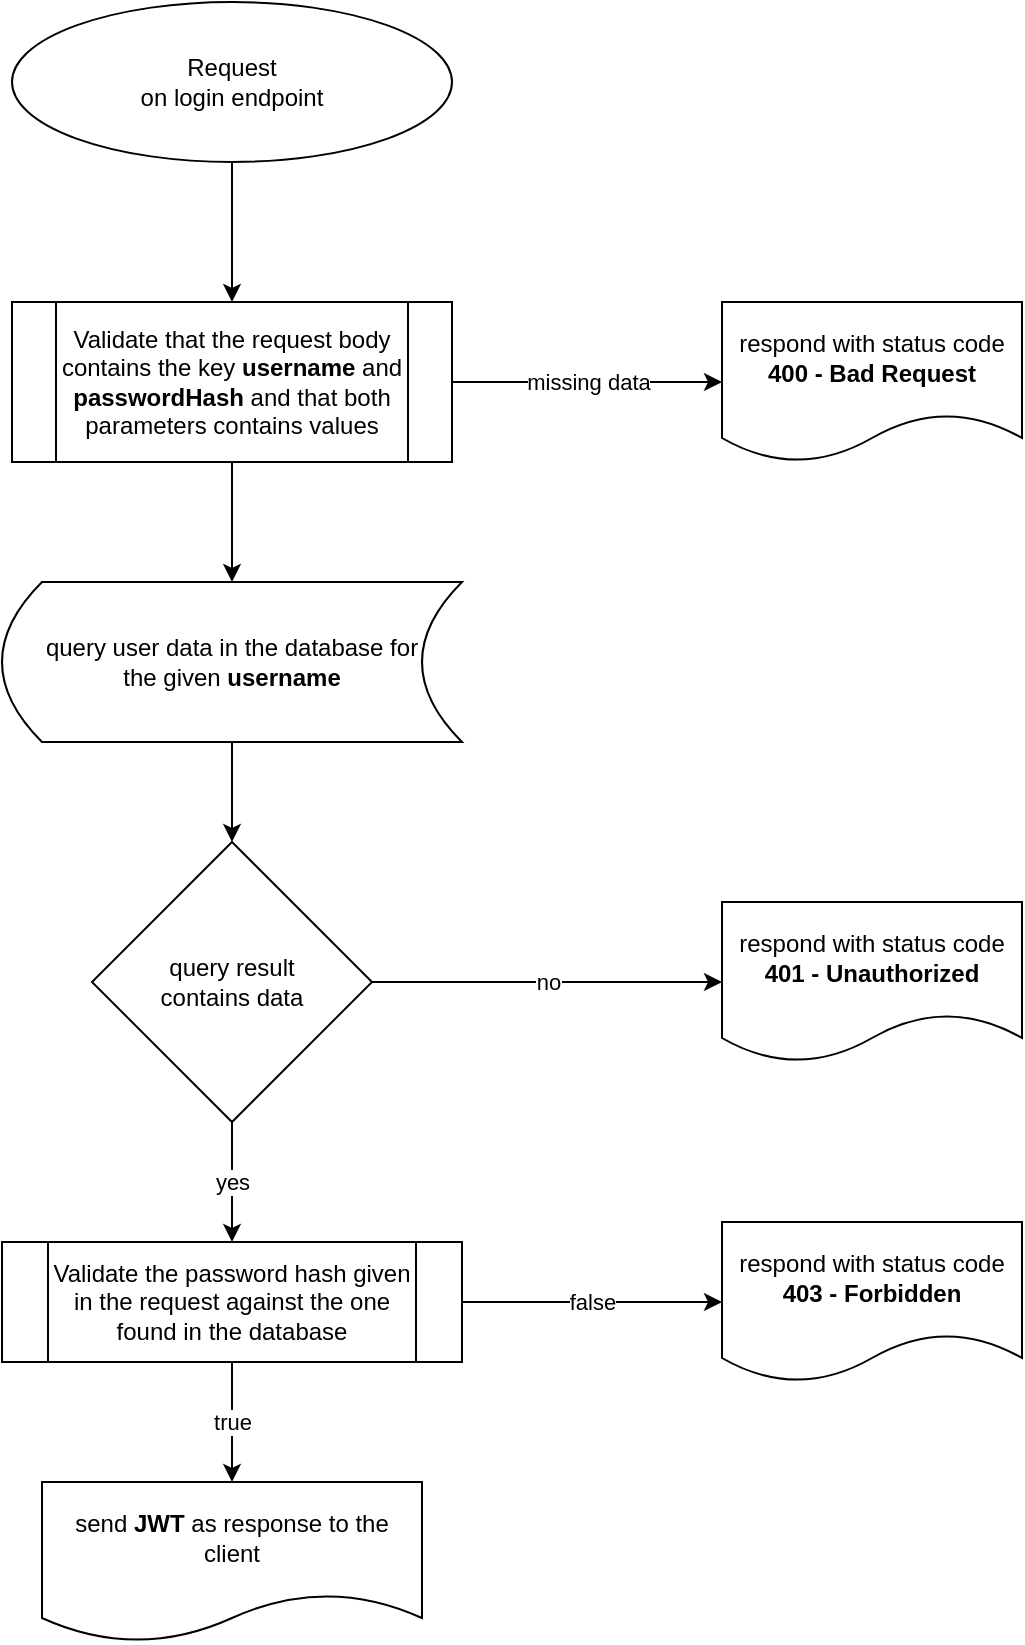 <mxfile version="16.5.1" type="device"><diagram id="Cq-LB_xg-n8B_aOqNdVE" name="Seite-1"><mxGraphModel dx="2946" dy="1163" grid="1" gridSize="10" guides="1" tooltips="1" connect="1" arrows="1" fold="1" page="1" pageScale="1" pageWidth="1169" pageHeight="827" math="0" shadow="0"><root><mxCell id="0"/><mxCell id="1" parent="0"/><mxCell id="fEy6wcvdqrFfbjJaHQqd-5" value="" style="edgeStyle=orthogonalEdgeStyle;rounded=0;orthogonalLoop=1;jettySize=auto;html=1;" edge="1" parent="1" source="fEy6wcvdqrFfbjJaHQqd-2" target="fEy6wcvdqrFfbjJaHQqd-4"><mxGeometry relative="1" as="geometry"/></mxCell><mxCell id="fEy6wcvdqrFfbjJaHQqd-2" value="Request&lt;br&gt;on login endpoint" style="ellipse;whiteSpace=wrap;html=1;" vertex="1" parent="1"><mxGeometry x="475" y="30" width="220" height="80" as="geometry"/></mxCell><mxCell id="fEy6wcvdqrFfbjJaHQqd-10" value="" style="edgeStyle=orthogonalEdgeStyle;rounded=0;orthogonalLoop=1;jettySize=auto;html=1;" edge="1" parent="1" source="fEy6wcvdqrFfbjJaHQqd-4" target="fEy6wcvdqrFfbjJaHQqd-9"><mxGeometry relative="1" as="geometry"/></mxCell><mxCell id="fEy6wcvdqrFfbjJaHQqd-4" value="Validate that the request body&lt;br&gt;contains the key &lt;b&gt;username&lt;/b&gt; and &lt;b&gt;passwordHash&lt;/b&gt; and that both parameters contains values" style="shape=process;whiteSpace=wrap;html=1;backgroundOutline=1;" vertex="1" parent="1"><mxGeometry x="475" y="180" width="220" height="80" as="geometry"/></mxCell><mxCell id="fEy6wcvdqrFfbjJaHQqd-6" value="" style="endArrow=classic;html=1;rounded=0;exitX=1;exitY=0.5;exitDx=0;exitDy=0;entryX=0;entryY=0.5;entryDx=0;entryDy=0;" edge="1" parent="1" source="fEy6wcvdqrFfbjJaHQqd-4" target="fEy6wcvdqrFfbjJaHQqd-8"><mxGeometry relative="1" as="geometry"><mxPoint x="710" y="219.5" as="sourcePoint"/><mxPoint x="810" y="219.5" as="targetPoint"/></mxGeometry></mxCell><mxCell id="fEy6wcvdqrFfbjJaHQqd-7" value="missing data" style="edgeLabel;resizable=0;html=1;align=center;verticalAlign=middle;" connectable="0" vertex="1" parent="fEy6wcvdqrFfbjJaHQqd-6"><mxGeometry relative="1" as="geometry"/></mxCell><mxCell id="fEy6wcvdqrFfbjJaHQqd-8" value="respond with status code &lt;b&gt;400 - Bad Request&lt;/b&gt;" style="shape=document;whiteSpace=wrap;html=1;boundedLbl=1;" vertex="1" parent="1"><mxGeometry x="830" y="180" width="150" height="80" as="geometry"/></mxCell><mxCell id="fEy6wcvdqrFfbjJaHQqd-12" value="" style="edgeStyle=orthogonalEdgeStyle;rounded=0;orthogonalLoop=1;jettySize=auto;html=1;" edge="1" parent="1" source="fEy6wcvdqrFfbjJaHQqd-9" target="fEy6wcvdqrFfbjJaHQqd-11"><mxGeometry relative="1" as="geometry"/></mxCell><mxCell id="fEy6wcvdqrFfbjJaHQqd-9" value="query user data in the database for&lt;br&gt;the given &lt;b&gt;username&lt;/b&gt;" style="shape=dataStorage;whiteSpace=wrap;html=1;fixedSize=1;" vertex="1" parent="1"><mxGeometry x="470" y="320" width="230" height="80" as="geometry"/></mxCell><mxCell id="fEy6wcvdqrFfbjJaHQqd-11" value="query result&lt;br&gt;contains data" style="rhombus;whiteSpace=wrap;html=1;" vertex="1" parent="1"><mxGeometry x="515" y="450" width="140" height="140" as="geometry"/></mxCell><mxCell id="fEy6wcvdqrFfbjJaHQqd-15" value="respond with status code &lt;b&gt;401 - Unauthorized&lt;/b&gt;" style="shape=document;whiteSpace=wrap;html=1;boundedLbl=1;" vertex="1" parent="1"><mxGeometry x="830" y="480" width="150" height="80" as="geometry"/></mxCell><mxCell id="fEy6wcvdqrFfbjJaHQqd-16" value="" style="endArrow=classic;html=1;rounded=0;exitX=1;exitY=0.5;exitDx=0;exitDy=0;entryX=0;entryY=0.5;entryDx=0;entryDy=0;" edge="1" parent="1" source="fEy6wcvdqrFfbjJaHQqd-11" target="fEy6wcvdqrFfbjJaHQqd-15"><mxGeometry relative="1" as="geometry"><mxPoint x="680" y="519.5" as="sourcePoint"/><mxPoint x="815" y="519.5" as="targetPoint"/></mxGeometry></mxCell><mxCell id="fEy6wcvdqrFfbjJaHQqd-17" value="no" style="edgeLabel;resizable=0;html=1;align=center;verticalAlign=middle;" connectable="0" vertex="1" parent="fEy6wcvdqrFfbjJaHQqd-16"><mxGeometry relative="1" as="geometry"/></mxCell><mxCell id="fEy6wcvdqrFfbjJaHQqd-18" value="Validate the password hash given in the request against the one found in the database" style="shape=process;whiteSpace=wrap;html=1;backgroundOutline=1;" vertex="1" parent="1"><mxGeometry x="470" y="650" width="230" height="60" as="geometry"/></mxCell><mxCell id="fEy6wcvdqrFfbjJaHQqd-19" value="" style="endArrow=classic;html=1;rounded=0;exitX=0.5;exitY=1;exitDx=0;exitDy=0;" edge="1" parent="1" source="fEy6wcvdqrFfbjJaHQqd-11"><mxGeometry relative="1" as="geometry"><mxPoint x="585" y="600" as="sourcePoint"/><mxPoint x="585" y="650" as="targetPoint"/></mxGeometry></mxCell><mxCell id="fEy6wcvdqrFfbjJaHQqd-20" value="yes" style="edgeLabel;resizable=0;html=1;align=center;verticalAlign=middle;" connectable="0" vertex="1" parent="fEy6wcvdqrFfbjJaHQqd-19"><mxGeometry relative="1" as="geometry"/></mxCell><mxCell id="fEy6wcvdqrFfbjJaHQqd-21" value="respond with status code &lt;b&gt;403 - Forbidden&lt;/b&gt;" style="shape=document;whiteSpace=wrap;html=1;boundedLbl=1;" vertex="1" parent="1"><mxGeometry x="830" y="640" width="150" height="80" as="geometry"/></mxCell><mxCell id="fEy6wcvdqrFfbjJaHQqd-22" value="" style="endArrow=classic;html=1;rounded=0;exitX=1;exitY=0.5;exitDx=0;exitDy=0;entryX=0;entryY=0.5;entryDx=0;entryDy=0;" edge="1" parent="1" source="fEy6wcvdqrFfbjJaHQqd-18" target="fEy6wcvdqrFfbjJaHQqd-21"><mxGeometry relative="1" as="geometry"><mxPoint x="720" y="679.5" as="sourcePoint"/><mxPoint x="820" y="679.5" as="targetPoint"/></mxGeometry></mxCell><mxCell id="fEy6wcvdqrFfbjJaHQqd-23" value="false" style="edgeLabel;resizable=0;html=1;align=center;verticalAlign=middle;" connectable="0" vertex="1" parent="fEy6wcvdqrFfbjJaHQqd-22"><mxGeometry relative="1" as="geometry"/></mxCell><mxCell id="fEy6wcvdqrFfbjJaHQqd-24" value="send &lt;b&gt;JWT&lt;/b&gt; as response to the client" style="shape=document;whiteSpace=wrap;html=1;boundedLbl=1;" vertex="1" parent="1"><mxGeometry x="490" y="770" width="190" height="80" as="geometry"/></mxCell><mxCell id="fEy6wcvdqrFfbjJaHQqd-25" value="" style="endArrow=classic;html=1;rounded=0;entryX=0.5;entryY=0;entryDx=0;entryDy=0;exitX=0.5;exitY=1;exitDx=0;exitDy=0;" edge="1" parent="1" source="fEy6wcvdqrFfbjJaHQqd-18" target="fEy6wcvdqrFfbjJaHQqd-24"><mxGeometry relative="1" as="geometry"><mxPoint x="585" y="720" as="sourcePoint"/><mxPoint x="584" y="760" as="targetPoint"/></mxGeometry></mxCell><mxCell id="fEy6wcvdqrFfbjJaHQqd-26" value="true" style="edgeLabel;resizable=0;html=1;align=center;verticalAlign=middle;" connectable="0" vertex="1" parent="fEy6wcvdqrFfbjJaHQqd-25"><mxGeometry relative="1" as="geometry"/></mxCell></root></mxGraphModel></diagram></mxfile>
